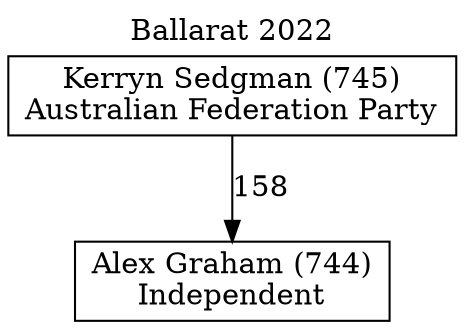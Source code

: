 // House preference flow
digraph "Alex Graham (744)_Ballarat_2022" {
	graph [label="Ballarat 2022" labelloc=t mclimit=10]
	node [shape=box]
	"Alex Graham (744)" [label="Alex Graham (744)
Independent"]
	"Kerryn Sedgman (745)" [label="Kerryn Sedgman (745)
Australian Federation Party"]
	"Kerryn Sedgman (745)" -> "Alex Graham (744)" [label=158]
}

